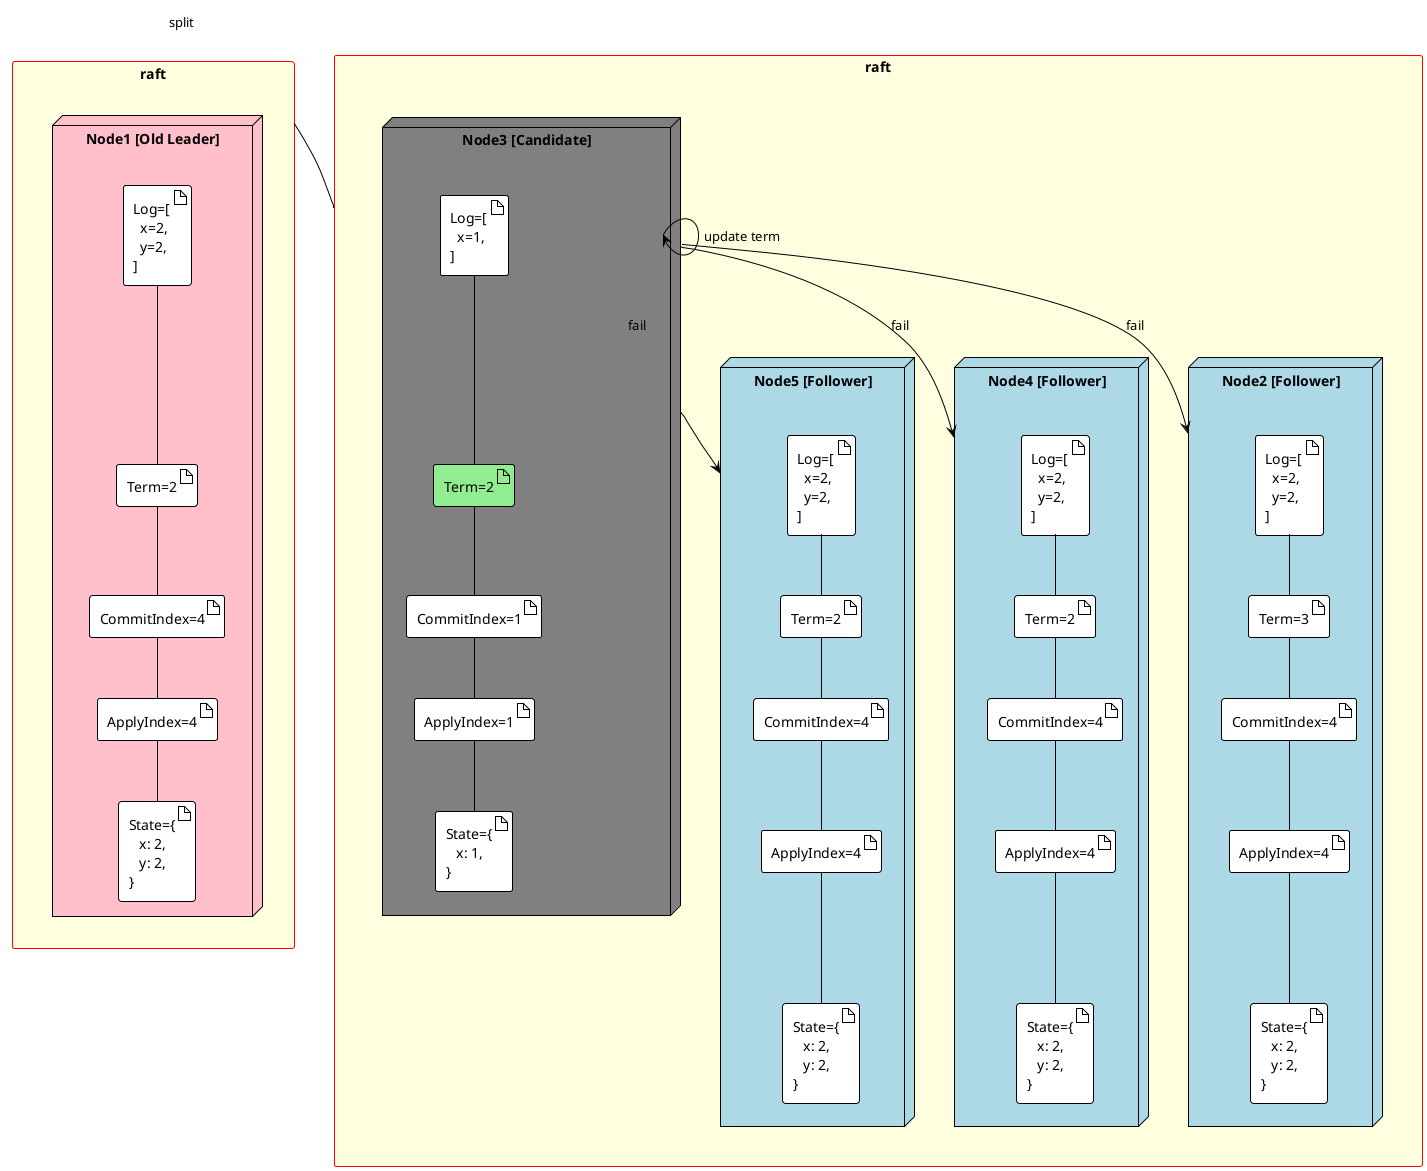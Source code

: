 @startuml
!theme plain

skinparam rectangle {
    BackgroundColor LightYellow
    BorderColor Red
}

skinparam node {
    BackgroundColor LightBlue
    BorderColor Black
}

rectangle "raft" {
    node "Node5 [Follower]" as N5 {
        artifact "Log=[\n  x=2, \n  y=2, \n]" as N5_1
        artifact "Term=2" as N5_2
        artifact "CommitIndex=4" as N5_3
        artifact "ApplyIndex=4" as N5_4
        artifact "State={\n   x: 2, \n   y: 2, \n}" as N5_5
    }
    N5_1 -D- N5_2
    N5_2 -D- N5_3
    N5_3 -D- N5_4
    N5_4 -D- N5_5

    node "Node4 [Follower]" as N4 {
        artifact "Log=[\n  x=2, \n  y=2, \n]" as N4_1
        artifact "Term=2" as N4_2
        artifact "CommitIndex=4" as N4_3
        artifact "ApplyIndex=4" as N4_4
        artifact "State={\n   x: 2, \n   y: 2, \n}" as N4_5
    }
    N4_1 -D- N4_2
    N4_2 -D- N4_3
    N4_3 -D- N4_4
    N4_4 -D- N4_5

    node "Node3 [Candidate]" as N3 #gray {
        artifact "Log=[\n  x=1, \n]" as N3_1
        artifact "Term=2" as N3_2 #lightgreen
        artifact "CommitIndex=1" as N3_3
        artifact "ApplyIndex=1" as N3_4
        artifact "State={\n   x: 1, \n}" as N3_5
    }
    N3_1 -D- N3_2
    N3_2 -D- N3_3
    N3_3 -D- N3_4
    N3_4 -D- N3_5

    node "Node2 [Follower]" as N2 {
        artifact "Log=[\n  x=2, \n  y=2, \n]" as N2_1
        artifact "Term=3" as N2_2
        artifact "CommitIndex=4" as N2_3
        artifact "ApplyIndex=4" as N2_4
        artifact "State={\n   x: 2, \n   y: 2, \n}" as N2_5
    }
    N2_1 -D- N2_2
    N2_2 -D- N2_3
    N2_3 -D- N2_4
    N2_4 -D- N2_5
}

rectangle "raft" as raft1 {
    node "Node1 [Old Leader]" as N1 #pink {
        artifact "Log=[\n  x=2, \n  y=2, \n]" as N1_1
        artifact "Term=2" as N1_2
        artifact "CommitIndex=4" as N1_3
        artifact "ApplyIndex=4" as N1_4
        artifact "State={\n   x: 2, \n   y: 2, \n}" as N1_5
    }
    N1_1 -D- N1_2
    N1_2 -D- N1_3
    N1_3 -D- N1_4
    N1_4 -D- N1_5
}

raft1 -R- raft : split

N3 -D-> N3 : update term
N3 -D-> N2 : fail
N3 -D-> N4 : fail
N3 -D-> N5 : fail

@enduml
